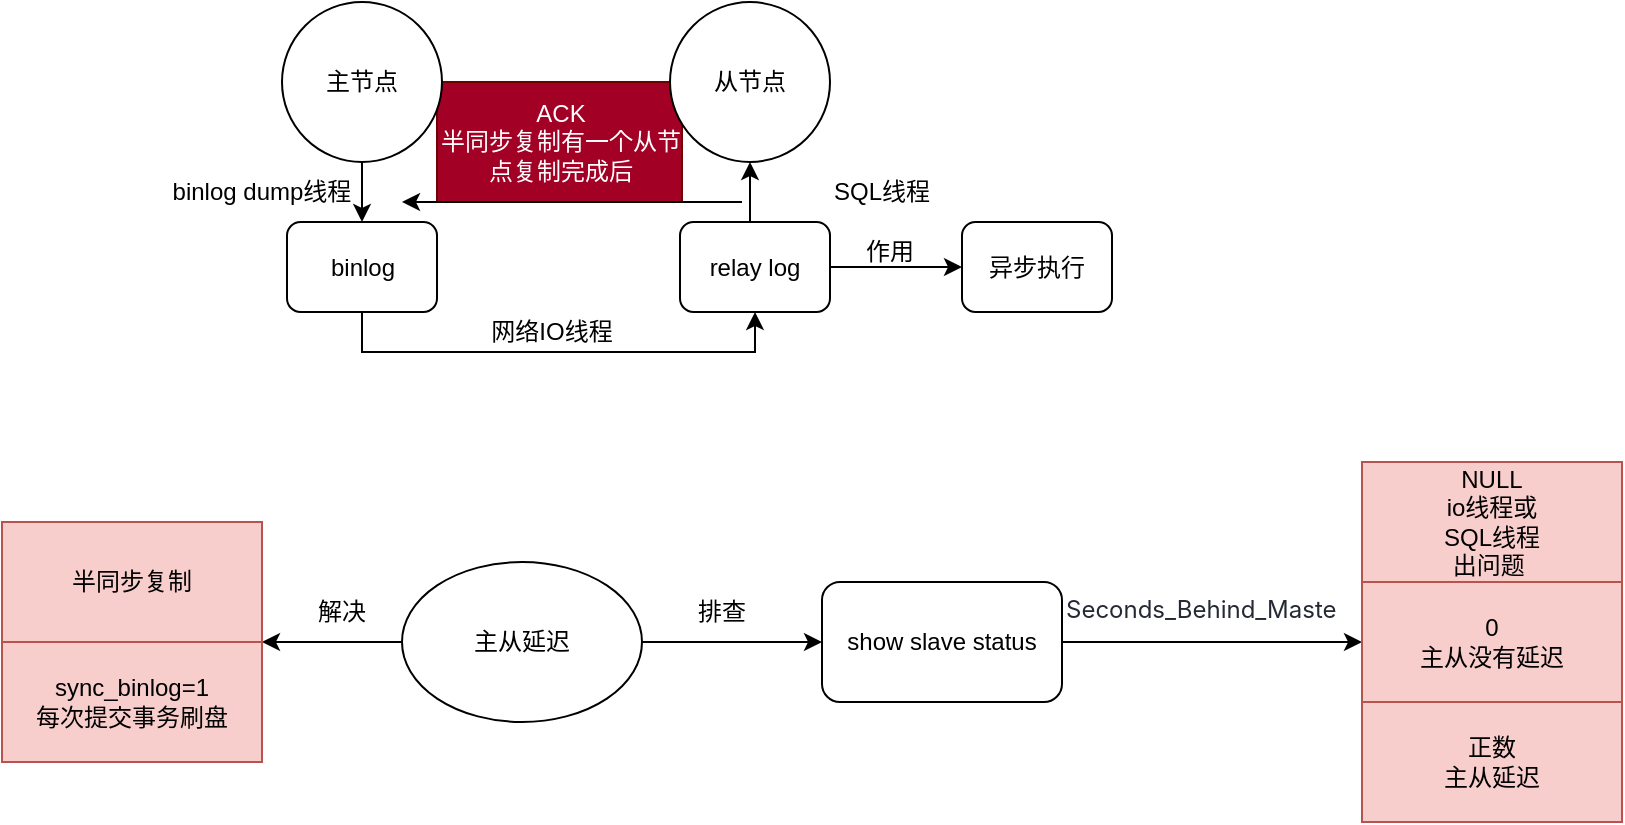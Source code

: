 <mxfile version="23.1.5" type="github">
  <diagram name="第 1 页" id="Av4v7TLWonqns1O9k0ub">
    <mxGraphModel dx="1026" dy="561" grid="1" gridSize="10" guides="1" tooltips="1" connect="1" arrows="1" fold="1" page="1" pageScale="1" pageWidth="827" pageHeight="1169" math="0" shadow="0">
      <root>
        <mxCell id="0" />
        <mxCell id="1" parent="0" />
        <mxCell id="k1Eyk99U5cHPZIQoc4xA-20" value="ACK&lt;br&gt;半同步复制有一个从节点复制完成后" style="text;html=1;align=center;verticalAlign=middle;whiteSpace=wrap;rounded=0;fillColor=#a20025;fontColor=#ffffff;strokeColor=#6F0000;" vertex="1" parent="1">
          <mxGeometry x="217.5" y="140" width="122.5" height="60" as="geometry" />
        </mxCell>
        <mxCell id="k1Eyk99U5cHPZIQoc4xA-9" style="edgeStyle=orthogonalEdgeStyle;rounded=0;orthogonalLoop=1;jettySize=auto;html=1;exitX=0.5;exitY=1;exitDx=0;exitDy=0;entryX=0.5;entryY=0;entryDx=0;entryDy=0;" edge="1" parent="1" source="k1Eyk99U5cHPZIQoc4xA-2" target="k1Eyk99U5cHPZIQoc4xA-4">
          <mxGeometry relative="1" as="geometry" />
        </mxCell>
        <mxCell id="k1Eyk99U5cHPZIQoc4xA-2" value="主节点" style="ellipse;whiteSpace=wrap;html=1;aspect=fixed;" vertex="1" parent="1">
          <mxGeometry x="140" y="100" width="80" height="80" as="geometry" />
        </mxCell>
        <mxCell id="k1Eyk99U5cHPZIQoc4xA-3" value="从节点" style="ellipse;whiteSpace=wrap;html=1;aspect=fixed;" vertex="1" parent="1">
          <mxGeometry x="334" y="100" width="80" height="80" as="geometry" />
        </mxCell>
        <mxCell id="k1Eyk99U5cHPZIQoc4xA-6" style="edgeStyle=orthogonalEdgeStyle;rounded=0;orthogonalLoop=1;jettySize=auto;html=1;exitX=0.5;exitY=1;exitDx=0;exitDy=0;entryX=0.5;entryY=1;entryDx=0;entryDy=0;" edge="1" parent="1" source="k1Eyk99U5cHPZIQoc4xA-4" target="k1Eyk99U5cHPZIQoc4xA-5">
          <mxGeometry relative="1" as="geometry" />
        </mxCell>
        <mxCell id="k1Eyk99U5cHPZIQoc4xA-4" value="binlog" style="rounded=1;whiteSpace=wrap;html=1;" vertex="1" parent="1">
          <mxGeometry x="142.5" y="210" width="75" height="45" as="geometry" />
        </mxCell>
        <mxCell id="k1Eyk99U5cHPZIQoc4xA-8" style="edgeStyle=orthogonalEdgeStyle;rounded=0;orthogonalLoop=1;jettySize=auto;html=1;exitX=0.5;exitY=0;exitDx=0;exitDy=0;entryX=0.5;entryY=1;entryDx=0;entryDy=0;" edge="1" parent="1" source="k1Eyk99U5cHPZIQoc4xA-5" target="k1Eyk99U5cHPZIQoc4xA-3">
          <mxGeometry relative="1" as="geometry" />
        </mxCell>
        <mxCell id="k1Eyk99U5cHPZIQoc4xA-14" style="edgeStyle=orthogonalEdgeStyle;rounded=0;orthogonalLoop=1;jettySize=auto;html=1;exitX=1;exitY=0.5;exitDx=0;exitDy=0;entryX=0;entryY=0.5;entryDx=0;entryDy=0;" edge="1" parent="1" source="k1Eyk99U5cHPZIQoc4xA-5" target="k1Eyk99U5cHPZIQoc4xA-13">
          <mxGeometry relative="1" as="geometry" />
        </mxCell>
        <mxCell id="k1Eyk99U5cHPZIQoc4xA-5" value="relay log" style="rounded=1;whiteSpace=wrap;html=1;" vertex="1" parent="1">
          <mxGeometry x="339" y="210" width="75" height="45" as="geometry" />
        </mxCell>
        <mxCell id="k1Eyk99U5cHPZIQoc4xA-7" value="网络IO线程" style="text;html=1;align=center;verticalAlign=middle;whiteSpace=wrap;rounded=0;" vertex="1" parent="1">
          <mxGeometry x="240" y="250" width="70" height="30" as="geometry" />
        </mxCell>
        <mxCell id="k1Eyk99U5cHPZIQoc4xA-10" value="SQL线程" style="text;html=1;align=center;verticalAlign=middle;whiteSpace=wrap;rounded=0;" vertex="1" parent="1">
          <mxGeometry x="410" y="180" width="60" height="30" as="geometry" />
        </mxCell>
        <mxCell id="k1Eyk99U5cHPZIQoc4xA-11" value="binlog dump线程" style="text;html=1;align=center;verticalAlign=middle;whiteSpace=wrap;rounded=0;" vertex="1" parent="1">
          <mxGeometry x="80" y="180" width="100" height="30" as="geometry" />
        </mxCell>
        <mxCell id="k1Eyk99U5cHPZIQoc4xA-13" value="异步执行" style="rounded=1;whiteSpace=wrap;html=1;" vertex="1" parent="1">
          <mxGeometry x="480" y="210" width="75" height="45" as="geometry" />
        </mxCell>
        <mxCell id="k1Eyk99U5cHPZIQoc4xA-15" value="作用" style="text;html=1;align=center;verticalAlign=middle;whiteSpace=wrap;rounded=0;" vertex="1" parent="1">
          <mxGeometry x="414" y="210" width="60" height="30" as="geometry" />
        </mxCell>
        <mxCell id="k1Eyk99U5cHPZIQoc4xA-16" value="" style="endArrow=classic;html=1;rounded=0;" edge="1" parent="1">
          <mxGeometry width="50" height="50" relative="1" as="geometry">
            <mxPoint x="370" y="200" as="sourcePoint" />
            <mxPoint x="200" y="200" as="targetPoint" />
          </mxGeometry>
        </mxCell>
        <mxCell id="k1Eyk99U5cHPZIQoc4xA-23" style="edgeStyle=orthogonalEdgeStyle;rounded=0;orthogonalLoop=1;jettySize=auto;html=1;exitX=1;exitY=0.5;exitDx=0;exitDy=0;entryX=0;entryY=0.5;entryDx=0;entryDy=0;" edge="1" parent="1" source="k1Eyk99U5cHPZIQoc4xA-21" target="k1Eyk99U5cHPZIQoc4xA-22">
          <mxGeometry relative="1" as="geometry" />
        </mxCell>
        <mxCell id="k1Eyk99U5cHPZIQoc4xA-31" style="edgeStyle=orthogonalEdgeStyle;rounded=0;orthogonalLoop=1;jettySize=auto;html=1;exitX=0;exitY=0.5;exitDx=0;exitDy=0;" edge="1" parent="1" source="k1Eyk99U5cHPZIQoc4xA-21">
          <mxGeometry relative="1" as="geometry">
            <mxPoint x="130" y="420" as="targetPoint" />
          </mxGeometry>
        </mxCell>
        <mxCell id="k1Eyk99U5cHPZIQoc4xA-21" value="主从延迟" style="ellipse;whiteSpace=wrap;html=1;" vertex="1" parent="1">
          <mxGeometry x="200" y="380" width="120" height="80" as="geometry" />
        </mxCell>
        <mxCell id="k1Eyk99U5cHPZIQoc4xA-24" style="edgeStyle=orthogonalEdgeStyle;rounded=0;orthogonalLoop=1;jettySize=auto;html=1;exitX=1;exitY=0.5;exitDx=0;exitDy=0;" edge="1" parent="1" source="k1Eyk99U5cHPZIQoc4xA-22">
          <mxGeometry relative="1" as="geometry">
            <mxPoint x="680" y="420" as="targetPoint" />
          </mxGeometry>
        </mxCell>
        <mxCell id="k1Eyk99U5cHPZIQoc4xA-22" value="show slave status" style="rounded=1;whiteSpace=wrap;html=1;" vertex="1" parent="1">
          <mxGeometry x="410" y="390" width="120" height="60" as="geometry" />
        </mxCell>
        <mxCell id="k1Eyk99U5cHPZIQoc4xA-25" value="&lt;span style=&quot;color: rgb(37, 41, 51); font-family: -apple-system, &amp;quot;system-ui&amp;quot;, &amp;quot;Segoe UI&amp;quot;, &amp;quot;Noto Sans&amp;quot;, Helvetica, Arial, sans-serif, &amp;quot;Apple Color Emoji&amp;quot;, &amp;quot;Segoe UI Emoji&amp;quot;; font-style: normal; font-variant-ligatures: normal; font-variant-caps: normal; font-weight: 400; letter-spacing: normal; orphans: 2; text-align: start; text-indent: 0px; text-transform: none; widows: 2; word-spacing: 0px; -webkit-text-stroke-width: 0px; background-color: rgb(255, 255, 255); text-decoration-thickness: initial; text-decoration-style: initial; text-decoration-color: initial; float: none; display: inline !important;&quot;&gt;&lt;font style=&quot;font-size: 12px;&quot;&gt;Seconds_Behind_Maste&lt;/font&gt;&lt;/span&gt;" style="text;whiteSpace=wrap;html=1;" vertex="1" parent="1">
          <mxGeometry x="530" y="390" width="150" height="20" as="geometry" />
        </mxCell>
        <mxCell id="k1Eyk99U5cHPZIQoc4xA-26" value="NULL &lt;br&gt;io线程或&lt;br&gt;SQL线程&lt;br&gt;出问题&amp;nbsp;" style="text;html=1;align=center;verticalAlign=middle;whiteSpace=wrap;rounded=0;fillColor=#f8cecc;strokeColor=#b85450;" vertex="1" parent="1">
          <mxGeometry x="680" y="330" width="130" height="60" as="geometry" />
        </mxCell>
        <mxCell id="k1Eyk99U5cHPZIQoc4xA-28" value="0&lt;br&gt;主从没有延迟" style="text;html=1;align=center;verticalAlign=middle;whiteSpace=wrap;rounded=0;fillColor=#f8cecc;strokeColor=#b85450;" vertex="1" parent="1">
          <mxGeometry x="680" y="390" width="130" height="60" as="geometry" />
        </mxCell>
        <mxCell id="k1Eyk99U5cHPZIQoc4xA-29" value="正数&lt;br&gt;主从延迟" style="text;html=1;align=center;verticalAlign=middle;whiteSpace=wrap;rounded=0;fillColor=#f8cecc;strokeColor=#b85450;" vertex="1" parent="1">
          <mxGeometry x="680" y="450" width="130" height="60" as="geometry" />
        </mxCell>
        <mxCell id="k1Eyk99U5cHPZIQoc4xA-30" value="排查" style="text;html=1;align=center;verticalAlign=middle;whiteSpace=wrap;rounded=0;" vertex="1" parent="1">
          <mxGeometry x="330" y="390" width="60" height="30" as="geometry" />
        </mxCell>
        <mxCell id="k1Eyk99U5cHPZIQoc4xA-36" value="" style="group" vertex="1" connectable="0" parent="1">
          <mxGeometry y="360" width="130" height="120" as="geometry" />
        </mxCell>
        <mxCell id="k1Eyk99U5cHPZIQoc4xA-32" value="半同步复制" style="text;html=1;align=center;verticalAlign=middle;whiteSpace=wrap;rounded=0;fillColor=#f8cecc;strokeColor=#b85450;" vertex="1" parent="k1Eyk99U5cHPZIQoc4xA-36">
          <mxGeometry width="130" height="60" as="geometry" />
        </mxCell>
        <mxCell id="k1Eyk99U5cHPZIQoc4xA-35" value="sync_binlog=1&lt;br&gt;每次提交事务刷盘" style="text;html=1;align=center;verticalAlign=middle;whiteSpace=wrap;rounded=0;fillColor=#f8cecc;strokeColor=#b85450;" vertex="1" parent="k1Eyk99U5cHPZIQoc4xA-36">
          <mxGeometry y="60" width="130" height="60" as="geometry" />
        </mxCell>
        <mxCell id="k1Eyk99U5cHPZIQoc4xA-37" value="解决" style="text;html=1;align=center;verticalAlign=middle;whiteSpace=wrap;rounded=0;" vertex="1" parent="1">
          <mxGeometry x="140" y="390" width="60" height="30" as="geometry" />
        </mxCell>
      </root>
    </mxGraphModel>
  </diagram>
</mxfile>
